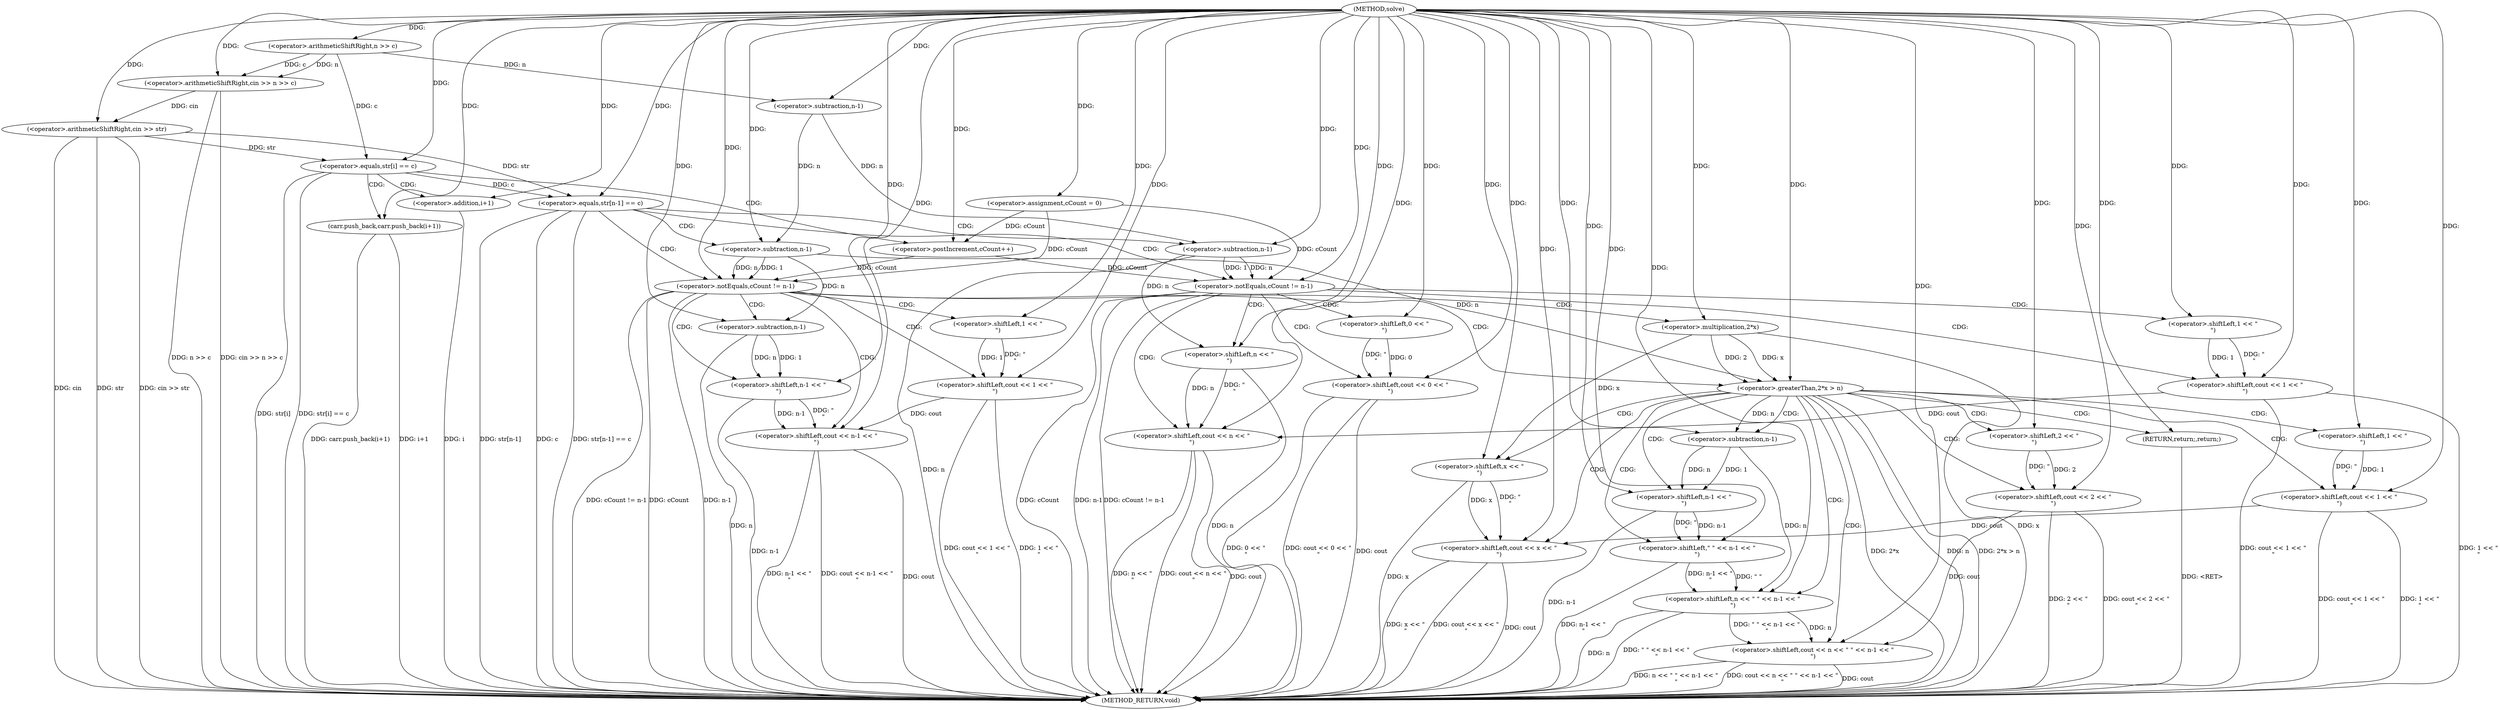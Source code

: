 digraph "solve" {  
"1000102" [label = "(METHOD,solve)" ]
"1000225" [label = "(METHOD_RETURN,void)" ]
"1000106" [label = "(<operator>.arithmeticShiftRight,cin >> n >> c)" ]
"1000112" [label = "(<operator>.arithmeticShiftRight,cin >> str)" ]
"1000116" [label = "(<operator>.assignment,cCount = 0)" ]
"1000135" [label = "(<operator>.equals,str[n-1] == c)" ]
"1000108" [label = "(<operator>.arithmeticShiftRight,n >> c)" ]
"1000122" [label = "(<operator>.equals,str[i] == c)" ]
"1000128" [label = "(<operator>.postIncrement,cCount++)" ]
"1000130" [label = "(carr.push_back,carr.push_back(i+1))" ]
"1000144" [label = "(<operator>.notEquals,cCount != n-1)" ]
"1000138" [label = "(<operator>.subtraction,n-1)" ]
"1000150" [label = "(<operator>.shiftLeft,cout << 1 << \"\n\")" ]
"1000155" [label = "(<operator>.shiftLeft,cout << n << \"\n\")" ]
"1000161" [label = "(<operator>.shiftLeft,cout << 0 << \"\n\")" ]
"1000169" [label = "(<operator>.notEquals,cCount != n-1)" ]
"1000131" [label = "(<operator>.addition,i+1)" ]
"1000146" [label = "(<operator>.subtraction,n-1)" ]
"1000195" [label = "(<operator>.shiftLeft,cout << 2 << \"\n\")" ]
"1000200" [label = "(<operator>.shiftLeft,cout << n << \" \" << n-1 << \"\n\")" ]
"1000152" [label = "(<operator>.shiftLeft,1 << \"\n\")" ]
"1000157" [label = "(<operator>.shiftLeft,n << \"\n\")" ]
"1000163" [label = "(<operator>.shiftLeft,0 << \"\n\")" ]
"1000171" [label = "(<operator>.subtraction,n-1)" ]
"1000213" [label = "(<operator>.shiftLeft,cout << 1 << \"\n\")" ]
"1000218" [label = "(<operator>.shiftLeft,cout << n-1 << \"\n\")" ]
"1000178" [label = "(<operator>.greaterThan,2*x > n)" ]
"1000197" [label = "(<operator>.shiftLeft,2 << \"\n\")" ]
"1000202" [label = "(<operator>.shiftLeft,n << \" \" << n-1 << \"\n\")" ]
"1000184" [label = "(<operator>.shiftLeft,cout << 1 << \"\n\")" ]
"1000189" [label = "(<operator>.shiftLeft,cout << x << \"\n\")" ]
"1000194" [label = "(RETURN,return;,return;)" ]
"1000204" [label = "(<operator>.shiftLeft,\" \" << n-1 << \"\n\")" ]
"1000215" [label = "(<operator>.shiftLeft,1 << \"\n\")" ]
"1000220" [label = "(<operator>.shiftLeft,n-1 << \"\n\")" ]
"1000179" [label = "(<operator>.multiplication,2*x)" ]
"1000206" [label = "(<operator>.shiftLeft,n-1 << \"\n\")" ]
"1000221" [label = "(<operator>.subtraction,n-1)" ]
"1000186" [label = "(<operator>.shiftLeft,1 << \"\n\")" ]
"1000191" [label = "(<operator>.shiftLeft,x << \"\n\")" ]
"1000207" [label = "(<operator>.subtraction,n-1)" ]
  "1000194" -> "1000225"  [ label = "DDG: <RET>"] 
  "1000106" -> "1000225"  [ label = "DDG: n >> c"] 
  "1000106" -> "1000225"  [ label = "DDG: cin >> n >> c"] 
  "1000112" -> "1000225"  [ label = "DDG: cin"] 
  "1000112" -> "1000225"  [ label = "DDG: str"] 
  "1000112" -> "1000225"  [ label = "DDG: cin >> str"] 
  "1000122" -> "1000225"  [ label = "DDG: str[i]"] 
  "1000122" -> "1000225"  [ label = "DDG: str[i] == c"] 
  "1000131" -> "1000225"  [ label = "DDG: i"] 
  "1000130" -> "1000225"  [ label = "DDG: i+1"] 
  "1000130" -> "1000225"  [ label = "DDG: carr.push_back(i+1)"] 
  "1000135" -> "1000225"  [ label = "DDG: str[n-1]"] 
  "1000135" -> "1000225"  [ label = "DDG: c"] 
  "1000135" -> "1000225"  [ label = "DDG: str[n-1] == c"] 
  "1000169" -> "1000225"  [ label = "DDG: cCount"] 
  "1000169" -> "1000225"  [ label = "DDG: n-1"] 
  "1000169" -> "1000225"  [ label = "DDG: cCount != n-1"] 
  "1000213" -> "1000225"  [ label = "DDG: 1 << \"\n\""] 
  "1000213" -> "1000225"  [ label = "DDG: cout << 1 << \"\n\""] 
  "1000218" -> "1000225"  [ label = "DDG: cout"] 
  "1000221" -> "1000225"  [ label = "DDG: n"] 
  "1000220" -> "1000225"  [ label = "DDG: n-1"] 
  "1000218" -> "1000225"  [ label = "DDG: n-1 << \"\n\""] 
  "1000218" -> "1000225"  [ label = "DDG: cout << n-1 << \"\n\""] 
  "1000179" -> "1000225"  [ label = "DDG: x"] 
  "1000178" -> "1000225"  [ label = "DDG: 2*x"] 
  "1000178" -> "1000225"  [ label = "DDG: n"] 
  "1000178" -> "1000225"  [ label = "DDG: 2*x > n"] 
  "1000195" -> "1000225"  [ label = "DDG: 2 << \"\n\""] 
  "1000195" -> "1000225"  [ label = "DDG: cout << 2 << \"\n\""] 
  "1000200" -> "1000225"  [ label = "DDG: cout"] 
  "1000202" -> "1000225"  [ label = "DDG: n"] 
  "1000206" -> "1000225"  [ label = "DDG: n-1"] 
  "1000204" -> "1000225"  [ label = "DDG: n-1 << \"\n\""] 
  "1000202" -> "1000225"  [ label = "DDG: \" \" << n-1 << \"\n\""] 
  "1000200" -> "1000225"  [ label = "DDG: n << \" \" << n-1 << \"\n\""] 
  "1000200" -> "1000225"  [ label = "DDG: cout << n << \" \" << n-1 << \"\n\""] 
  "1000184" -> "1000225"  [ label = "DDG: 1 << \"\n\""] 
  "1000184" -> "1000225"  [ label = "DDG: cout << 1 << \"\n\""] 
  "1000189" -> "1000225"  [ label = "DDG: cout"] 
  "1000191" -> "1000225"  [ label = "DDG: x"] 
  "1000189" -> "1000225"  [ label = "DDG: x << \"\n\""] 
  "1000189" -> "1000225"  [ label = "DDG: cout << x << \"\n\""] 
  "1000144" -> "1000225"  [ label = "DDG: cCount"] 
  "1000146" -> "1000225"  [ label = "DDG: n"] 
  "1000144" -> "1000225"  [ label = "DDG: n-1"] 
  "1000144" -> "1000225"  [ label = "DDG: cCount != n-1"] 
  "1000161" -> "1000225"  [ label = "DDG: cout"] 
  "1000161" -> "1000225"  [ label = "DDG: 0 << \"\n\""] 
  "1000161" -> "1000225"  [ label = "DDG: cout << 0 << \"\n\""] 
  "1000150" -> "1000225"  [ label = "DDG: 1 << \"\n\""] 
  "1000150" -> "1000225"  [ label = "DDG: cout << 1 << \"\n\""] 
  "1000155" -> "1000225"  [ label = "DDG: cout"] 
  "1000157" -> "1000225"  [ label = "DDG: n"] 
  "1000155" -> "1000225"  [ label = "DDG: n << \"\n\""] 
  "1000155" -> "1000225"  [ label = "DDG: cout << n << \"\n\""] 
  "1000102" -> "1000116"  [ label = "DDG: "] 
  "1000102" -> "1000106"  [ label = "DDG: "] 
  "1000108" -> "1000106"  [ label = "DDG: c"] 
  "1000108" -> "1000106"  [ label = "DDG: n"] 
  "1000106" -> "1000112"  [ label = "DDG: cin"] 
  "1000102" -> "1000112"  [ label = "DDG: "] 
  "1000102" -> "1000108"  [ label = "DDG: "] 
  "1000112" -> "1000135"  [ label = "DDG: str"] 
  "1000122" -> "1000135"  [ label = "DDG: c"] 
  "1000102" -> "1000135"  [ label = "DDG: "] 
  "1000112" -> "1000122"  [ label = "DDG: str"] 
  "1000108" -> "1000122"  [ label = "DDG: c"] 
  "1000102" -> "1000122"  [ label = "DDG: "] 
  "1000116" -> "1000128"  [ label = "DDG: cCount"] 
  "1000102" -> "1000128"  [ label = "DDG: "] 
  "1000102" -> "1000130"  [ label = "DDG: "] 
  "1000108" -> "1000138"  [ label = "DDG: n"] 
  "1000102" -> "1000138"  [ label = "DDG: "] 
  "1000116" -> "1000144"  [ label = "DDG: cCount"] 
  "1000128" -> "1000144"  [ label = "DDG: cCount"] 
  "1000102" -> "1000144"  [ label = "DDG: "] 
  "1000146" -> "1000144"  [ label = "DDG: 1"] 
  "1000146" -> "1000144"  [ label = "DDG: n"] 
  "1000102" -> "1000131"  [ label = "DDG: "] 
  "1000138" -> "1000146"  [ label = "DDG: n"] 
  "1000102" -> "1000146"  [ label = "DDG: "] 
  "1000102" -> "1000150"  [ label = "DDG: "] 
  "1000152" -> "1000150"  [ label = "DDG: \"\n\""] 
  "1000152" -> "1000150"  [ label = "DDG: 1"] 
  "1000150" -> "1000155"  [ label = "DDG: cout"] 
  "1000102" -> "1000155"  [ label = "DDG: "] 
  "1000157" -> "1000155"  [ label = "DDG: \"\n\""] 
  "1000157" -> "1000155"  [ label = "DDG: n"] 
  "1000102" -> "1000161"  [ label = "DDG: "] 
  "1000163" -> "1000161"  [ label = "DDG: 0"] 
  "1000163" -> "1000161"  [ label = "DDG: \"\n\""] 
  "1000116" -> "1000169"  [ label = "DDG: cCount"] 
  "1000128" -> "1000169"  [ label = "DDG: cCount"] 
  "1000102" -> "1000169"  [ label = "DDG: "] 
  "1000171" -> "1000169"  [ label = "DDG: n"] 
  "1000171" -> "1000169"  [ label = "DDG: 1"] 
  "1000102" -> "1000152"  [ label = "DDG: "] 
  "1000146" -> "1000157"  [ label = "DDG: n"] 
  "1000102" -> "1000157"  [ label = "DDG: "] 
  "1000102" -> "1000163"  [ label = "DDG: "] 
  "1000138" -> "1000171"  [ label = "DDG: n"] 
  "1000102" -> "1000171"  [ label = "DDG: "] 
  "1000102" -> "1000195"  [ label = "DDG: "] 
  "1000197" -> "1000195"  [ label = "DDG: \"\n\""] 
  "1000197" -> "1000195"  [ label = "DDG: 2"] 
  "1000195" -> "1000200"  [ label = "DDG: cout"] 
  "1000102" -> "1000200"  [ label = "DDG: "] 
  "1000202" -> "1000200"  [ label = "DDG: n"] 
  "1000202" -> "1000200"  [ label = "DDG: \" \" << n-1 << \"\n\""] 
  "1000102" -> "1000197"  [ label = "DDG: "] 
  "1000207" -> "1000202"  [ label = "DDG: n"] 
  "1000102" -> "1000202"  [ label = "DDG: "] 
  "1000204" -> "1000202"  [ label = "DDG: n-1 << \"\n\""] 
  "1000204" -> "1000202"  [ label = "DDG: \" \""] 
  "1000102" -> "1000213"  [ label = "DDG: "] 
  "1000215" -> "1000213"  [ label = "DDG: 1"] 
  "1000215" -> "1000213"  [ label = "DDG: \"\n\""] 
  "1000213" -> "1000218"  [ label = "DDG: cout"] 
  "1000102" -> "1000218"  [ label = "DDG: "] 
  "1000220" -> "1000218"  [ label = "DDG: \"\n\""] 
  "1000220" -> "1000218"  [ label = "DDG: n-1"] 
  "1000179" -> "1000178"  [ label = "DDG: 2"] 
  "1000179" -> "1000178"  [ label = "DDG: x"] 
  "1000171" -> "1000178"  [ label = "DDG: n"] 
  "1000102" -> "1000178"  [ label = "DDG: "] 
  "1000102" -> "1000194"  [ label = "DDG: "] 
  "1000102" -> "1000204"  [ label = "DDG: "] 
  "1000206" -> "1000204"  [ label = "DDG: \"\n\""] 
  "1000206" -> "1000204"  [ label = "DDG: n-1"] 
  "1000102" -> "1000215"  [ label = "DDG: "] 
  "1000221" -> "1000220"  [ label = "DDG: n"] 
  "1000221" -> "1000220"  [ label = "DDG: 1"] 
  "1000102" -> "1000220"  [ label = "DDG: "] 
  "1000102" -> "1000179"  [ label = "DDG: "] 
  "1000102" -> "1000184"  [ label = "DDG: "] 
  "1000186" -> "1000184"  [ label = "DDG: \"\n\""] 
  "1000186" -> "1000184"  [ label = "DDG: 1"] 
  "1000184" -> "1000189"  [ label = "DDG: cout"] 
  "1000102" -> "1000189"  [ label = "DDG: "] 
  "1000191" -> "1000189"  [ label = "DDG: \"\n\""] 
  "1000191" -> "1000189"  [ label = "DDG: x"] 
  "1000207" -> "1000206"  [ label = "DDG: 1"] 
  "1000207" -> "1000206"  [ label = "DDG: n"] 
  "1000102" -> "1000206"  [ label = "DDG: "] 
  "1000171" -> "1000221"  [ label = "DDG: n"] 
  "1000102" -> "1000221"  [ label = "DDG: "] 
  "1000102" -> "1000186"  [ label = "DDG: "] 
  "1000179" -> "1000191"  [ label = "DDG: x"] 
  "1000102" -> "1000191"  [ label = "DDG: "] 
  "1000178" -> "1000207"  [ label = "DDG: n"] 
  "1000102" -> "1000207"  [ label = "DDG: "] 
  "1000135" -> "1000144"  [ label = "CDG: "] 
  "1000135" -> "1000169"  [ label = "CDG: "] 
  "1000135" -> "1000171"  [ label = "CDG: "] 
  "1000135" -> "1000146"  [ label = "CDG: "] 
  "1000122" -> "1000128"  [ label = "CDG: "] 
  "1000122" -> "1000131"  [ label = "CDG: "] 
  "1000122" -> "1000130"  [ label = "CDG: "] 
  "1000144" -> "1000161"  [ label = "CDG: "] 
  "1000144" -> "1000152"  [ label = "CDG: "] 
  "1000144" -> "1000150"  [ label = "CDG: "] 
  "1000144" -> "1000157"  [ label = "CDG: "] 
  "1000144" -> "1000163"  [ label = "CDG: "] 
  "1000144" -> "1000155"  [ label = "CDG: "] 
  "1000169" -> "1000221"  [ label = "CDG: "] 
  "1000169" -> "1000213"  [ label = "CDG: "] 
  "1000169" -> "1000215"  [ label = "CDG: "] 
  "1000169" -> "1000178"  [ label = "CDG: "] 
  "1000169" -> "1000220"  [ label = "CDG: "] 
  "1000169" -> "1000218"  [ label = "CDG: "] 
  "1000169" -> "1000179"  [ label = "CDG: "] 
  "1000178" -> "1000200"  [ label = "CDG: "] 
  "1000178" -> "1000191"  [ label = "CDG: "] 
  "1000178" -> "1000195"  [ label = "CDG: "] 
  "1000178" -> "1000197"  [ label = "CDG: "] 
  "1000178" -> "1000186"  [ label = "CDG: "] 
  "1000178" -> "1000204"  [ label = "CDG: "] 
  "1000178" -> "1000189"  [ label = "CDG: "] 
  "1000178" -> "1000207"  [ label = "CDG: "] 
  "1000178" -> "1000206"  [ label = "CDG: "] 
  "1000178" -> "1000202"  [ label = "CDG: "] 
  "1000178" -> "1000194"  [ label = "CDG: "] 
  "1000178" -> "1000184"  [ label = "CDG: "] 
}
